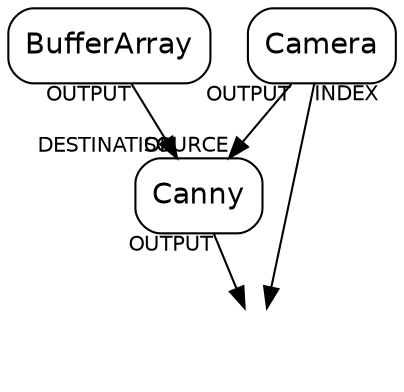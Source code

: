 # dot camera.dot -Tpng  -ocamera.png

digraph stream
{
    node [shape = box, fontname = Helvetica, style = "rounded"] "Camera" "Canny" "BufferArray"
    node [shape=plaintext]
    "Camera" -> "Canny" [headlabel = "SOURCE", taillabel = "OUTPUT", labelfontname = Helvetica, labelfontsize = "10pt"]
    "Camera" -> "" [taillabel = "INDEX", labelfontname = Helvetica, labelfontsize = "10pt"]
    "BufferArray" -> "Canny" [headlabel = "DESTINATION", taillabel = "OUTPUT", labelfontname = Helvetica, labelfontsize = "10pt"]
    "Canny" -> "" [taillabel = "OUTPUT", labelfontname = Helvetica, labelfontsize = "10pt"]
}